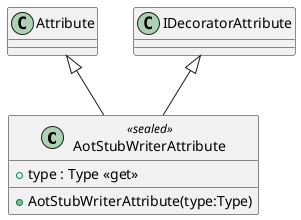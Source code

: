 @startuml
class AotStubWriterAttribute <<sealed>> {
    + AotStubWriterAttribute(type:Type)
    + type : Type <<get>>
}
Attribute <|-- AotStubWriterAttribute
IDecoratorAttribute <|-- AotStubWriterAttribute
@enduml
